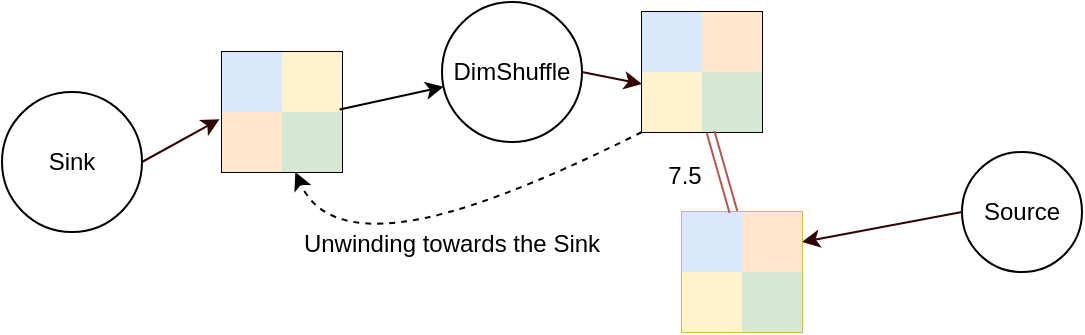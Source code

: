 <mxfile version="14.4.2" type="device"><diagram id="dzN43u1hBWLjYu7egHcY" name="Page-1"><mxGraphModel dx="946" dy="646" grid="1" gridSize="10" guides="1" tooltips="1" connect="1" arrows="1" fold="1" page="1" pageScale="1" pageWidth="827" pageHeight="1169" math="0" shadow="0"><root><mxCell id="0"/><mxCell id="1" parent="0"/><mxCell id="-6lG72uoijFbQmzce9TR-4" value="Sink" style="ellipse;whiteSpace=wrap;html=1;" parent="1" vertex="1"><mxGeometry x="50" y="80" width="70" height="70" as="geometry"/></mxCell><mxCell id="TW2ww-MPRKSN2_upmwK--5" value="" style="endArrow=classic;html=1;strokeColor=#330000;fontFamily=Helvetica;exitX=1;exitY=0.5;exitDx=0;exitDy=0;entryX=-0.02;entryY=0.12;entryDx=0;entryDy=0;entryPerimeter=0;" parent="1" source="-6lG72uoijFbQmzce9TR-4" target="54VhB3zsTRfRKsyuwtZE-5" edge="1"><mxGeometry width="50" height="50" relative="1" as="geometry"><mxPoint x="390" y="320" as="sourcePoint"/><mxPoint x="150" y="218" as="targetPoint"/></mxGeometry></mxCell><mxCell id="54VhB3zsTRfRKsyuwtZE-1" value="" style="shape=table;html=1;whiteSpace=wrap;startSize=0;container=1;collapsible=0;childLayout=tableLayout;" parent="1" vertex="1"><mxGeometry x="160" y="60" width="60" height="60" as="geometry"/></mxCell><mxCell id="54VhB3zsTRfRKsyuwtZE-2" value="" style="shape=partialRectangle;html=1;whiteSpace=wrap;collapsible=0;dropTarget=0;pointerEvents=0;fillColor=none;top=0;left=0;bottom=0;right=0;points=[[0,0.5],[1,0.5]];portConstraint=eastwest;" parent="54VhB3zsTRfRKsyuwtZE-1" vertex="1"><mxGeometry width="60" height="30" as="geometry"/></mxCell><mxCell id="54VhB3zsTRfRKsyuwtZE-3" value="" style="shape=partialRectangle;html=1;whiteSpace=wrap;connectable=0;overflow=hidden;fillColor=#dae8fc;top=0;left=0;bottom=0;right=0;strokeColor=#6c8ebf;" parent="54VhB3zsTRfRKsyuwtZE-2" vertex="1"><mxGeometry width="30" height="30" as="geometry"/></mxCell><mxCell id="54VhB3zsTRfRKsyuwtZE-4" value="" style="shape=partialRectangle;html=1;whiteSpace=wrap;connectable=0;overflow=hidden;fillColor=#fff2cc;top=0;left=0;bottom=0;right=0;strokeColor=#d6b656;" parent="54VhB3zsTRfRKsyuwtZE-2" vertex="1"><mxGeometry x="30" width="30" height="30" as="geometry"/></mxCell><mxCell id="54VhB3zsTRfRKsyuwtZE-5" value="" style="shape=partialRectangle;html=1;whiteSpace=wrap;collapsible=0;dropTarget=0;pointerEvents=0;fillColor=none;top=0;left=0;bottom=0;right=0;points=[[0,0.5],[1,0.5]];portConstraint=eastwest;" parent="54VhB3zsTRfRKsyuwtZE-1" vertex="1"><mxGeometry y="30" width="60" height="30" as="geometry"/></mxCell><mxCell id="54VhB3zsTRfRKsyuwtZE-6" value="" style="shape=partialRectangle;html=1;whiteSpace=wrap;connectable=0;overflow=hidden;fillColor=#ffe6cc;top=0;left=0;bottom=0;right=0;strokeColor=#d79b00;" parent="54VhB3zsTRfRKsyuwtZE-5" vertex="1"><mxGeometry width="30" height="30" as="geometry"/></mxCell><mxCell id="54VhB3zsTRfRKsyuwtZE-7" value="" style="shape=partialRectangle;html=1;whiteSpace=wrap;connectable=0;overflow=hidden;fillColor=#d5e8d4;top=0;left=0;bottom=0;right=0;strokeColor=#82b366;" parent="54VhB3zsTRfRKsyuwtZE-5" vertex="1"><mxGeometry x="30" width="30" height="30" as="geometry"/></mxCell><mxCell id="54VhB3zsTRfRKsyuwtZE-26" value="DimShuffle" style="ellipse;whiteSpace=wrap;html=1;" parent="1" vertex="1"><mxGeometry x="270" y="35" width="70" height="70" as="geometry"/></mxCell><mxCell id="54VhB3zsTRfRKsyuwtZE-27" value="" style="endArrow=classic;html=1;strokeColor=#330000;fontFamily=Helvetica;exitX=1;exitY=0.5;exitDx=0;exitDy=0;entryX=0;entryY=0.2;entryDx=0;entryDy=0;entryPerimeter=0;" parent="1" source="54VhB3zsTRfRKsyuwtZE-26" target="54VhB3zsTRfRKsyuwtZE-32" edge="1"><mxGeometry width="50" height="50" relative="1" as="geometry"><mxPoint x="580" y="320" as="sourcePoint"/><mxPoint x="319" y="83" as="targetPoint"/></mxGeometry></mxCell><mxCell id="54VhB3zsTRfRKsyuwtZE-28" value="" style="shape=table;html=1;whiteSpace=wrap;startSize=0;container=1;collapsible=0;childLayout=tableLayout;" parent="1" vertex="1"><mxGeometry x="370" y="40" width="60" height="60" as="geometry"/></mxCell><mxCell id="54VhB3zsTRfRKsyuwtZE-29" value="" style="shape=partialRectangle;html=1;whiteSpace=wrap;collapsible=0;dropTarget=0;pointerEvents=0;fillColor=none;top=0;left=0;bottom=0;right=0;points=[[0,0.5],[1,0.5]];portConstraint=eastwest;" parent="54VhB3zsTRfRKsyuwtZE-28" vertex="1"><mxGeometry width="60" height="30" as="geometry"/></mxCell><mxCell id="54VhB3zsTRfRKsyuwtZE-30" value="" style="shape=partialRectangle;html=1;whiteSpace=wrap;connectable=0;overflow=hidden;fillColor=#dae8fc;top=0;left=0;bottom=0;right=0;strokeColor=#6c8ebf;" parent="54VhB3zsTRfRKsyuwtZE-29" vertex="1"><mxGeometry width="30" height="30" as="geometry"/></mxCell><mxCell id="54VhB3zsTRfRKsyuwtZE-31" value="" style="shape=partialRectangle;html=1;whiteSpace=wrap;connectable=0;overflow=hidden;fillColor=#ffe6cc;top=0;left=0;bottom=0;right=0;strokeColor=#d79b00;" parent="54VhB3zsTRfRKsyuwtZE-29" vertex="1"><mxGeometry x="30" width="30" height="30" as="geometry"/></mxCell><mxCell id="54VhB3zsTRfRKsyuwtZE-32" value="" style="shape=partialRectangle;html=1;whiteSpace=wrap;collapsible=0;dropTarget=0;pointerEvents=0;fillColor=none;top=0;left=0;bottom=0;right=0;points=[[0,0.5],[1,0.5]];portConstraint=eastwest;" parent="54VhB3zsTRfRKsyuwtZE-28" vertex="1"><mxGeometry y="30" width="60" height="30" as="geometry"/></mxCell><mxCell id="54VhB3zsTRfRKsyuwtZE-33" value="" style="shape=partialRectangle;html=1;whiteSpace=wrap;connectable=0;overflow=hidden;fillColor=#fff2cc;top=0;left=0;bottom=0;right=0;strokeColor=#d6b656;" parent="54VhB3zsTRfRKsyuwtZE-32" vertex="1"><mxGeometry width="30" height="30" as="geometry"/></mxCell><mxCell id="54VhB3zsTRfRKsyuwtZE-34" value="" style="shape=partialRectangle;html=1;whiteSpace=wrap;connectable=0;overflow=hidden;fillColor=#d5e8d4;top=0;left=0;bottom=0;right=0;strokeColor=#82b366;" parent="54VhB3zsTRfRKsyuwtZE-32" vertex="1"><mxGeometry x="30" width="30" height="30" as="geometry"/></mxCell><mxCell id="54VhB3zsTRfRKsyuwtZE-35" style="edgeStyle=none;rounded=0;orthogonalLoop=1;jettySize=auto;html=1;exitX=0.98;exitY=0.96;exitDx=0;exitDy=0;exitPerimeter=0;" parent="1" source="54VhB3zsTRfRKsyuwtZE-2" target="54VhB3zsTRfRKsyuwtZE-26" edge="1"><mxGeometry relative="1" as="geometry"/></mxCell><mxCell id="54VhB3zsTRfRKsyuwtZE-50" value="Source" style="ellipse;whiteSpace=wrap;html=1;" parent="1" vertex="1"><mxGeometry x="530" y="110" width="60" height="60" as="geometry"/></mxCell><mxCell id="54VhB3zsTRfRKsyuwtZE-51" value="" style="endArrow=classic;html=1;strokeColor=#330000;fontFamily=Helvetica;exitX=0;exitY=0.5;exitDx=0;exitDy=0;entryX=1;entryY=0.5;entryDx=0;entryDy=0;" parent="1" source="54VhB3zsTRfRKsyuwtZE-50" target="54VhB3zsTRfRKsyuwtZE-53" edge="1"><mxGeometry width="50" height="50" relative="1" as="geometry"><mxPoint x="580" y="420" as="sourcePoint"/><mxPoint x="319" y="183" as="targetPoint"/></mxGeometry></mxCell><mxCell id="54VhB3zsTRfRKsyuwtZE-52" value="" style="shape=table;html=1;whiteSpace=wrap;startSize=0;container=1;collapsible=0;childLayout=tableLayout;fillColor=#fff2cc;strokeColor=#d6b656;" parent="1" vertex="1"><mxGeometry x="390" y="140" width="60" height="60" as="geometry"/></mxCell><mxCell id="54VhB3zsTRfRKsyuwtZE-53" value="" style="shape=partialRectangle;html=1;whiteSpace=wrap;collapsible=0;dropTarget=0;pointerEvents=0;fillColor=none;top=0;left=0;bottom=0;right=0;points=[[0,0.5],[1,0.5]];portConstraint=eastwest;" parent="54VhB3zsTRfRKsyuwtZE-52" vertex="1"><mxGeometry width="60" height="30" as="geometry"/></mxCell><mxCell id="54VhB3zsTRfRKsyuwtZE-54" value="" style="shape=partialRectangle;html=1;whiteSpace=wrap;connectable=0;overflow=hidden;fillColor=#dae8fc;top=0;left=0;bottom=0;right=0;strokeColor=#6c8ebf;" parent="54VhB3zsTRfRKsyuwtZE-53" vertex="1"><mxGeometry width="30" height="30" as="geometry"/></mxCell><mxCell id="54VhB3zsTRfRKsyuwtZE-55" value="" style="shape=partialRectangle;html=1;whiteSpace=wrap;connectable=0;overflow=hidden;fillColor=#ffe6cc;top=0;left=0;bottom=0;right=0;strokeColor=#d79b00;" parent="54VhB3zsTRfRKsyuwtZE-53" vertex="1"><mxGeometry x="30" width="30" height="30" as="geometry"/></mxCell><mxCell id="54VhB3zsTRfRKsyuwtZE-56" value="" style="shape=partialRectangle;html=1;whiteSpace=wrap;collapsible=0;dropTarget=0;pointerEvents=0;fillColor=none;top=0;left=0;bottom=0;right=0;points=[[0,0.5],[1,0.5]];portConstraint=eastwest;" parent="54VhB3zsTRfRKsyuwtZE-52" vertex="1"><mxGeometry y="30" width="60" height="30" as="geometry"/></mxCell><mxCell id="54VhB3zsTRfRKsyuwtZE-57" value="" style="shape=partialRectangle;html=1;whiteSpace=wrap;connectable=0;overflow=hidden;fillColor=#fff2cc;top=0;left=0;bottom=0;right=0;strokeColor=#d6b656;" parent="54VhB3zsTRfRKsyuwtZE-56" vertex="1"><mxGeometry width="30" height="30" as="geometry"/></mxCell><mxCell id="54VhB3zsTRfRKsyuwtZE-58" value="" style="shape=partialRectangle;html=1;whiteSpace=wrap;connectable=0;overflow=hidden;fillColor=#d5e8d4;top=0;left=0;bottom=0;right=0;strokeColor=#82b366;" parent="54VhB3zsTRfRKsyuwtZE-56" vertex="1"><mxGeometry x="30" width="30" height="30" as="geometry"/></mxCell><mxCell id="54VhB3zsTRfRKsyuwtZE-59" value="" style="endArrow=none;html=1;shape=link;fillColor=#f8cecc;strokeColor=#b85450;" parent="1" source="54VhB3zsTRfRKsyuwtZE-32" target="54VhB3zsTRfRKsyuwtZE-53" edge="1"><mxGeometry width="50" height="50" relative="1" as="geometry"><mxPoint x="390" y="320" as="sourcePoint"/><mxPoint x="440" y="270" as="targetPoint"/></mxGeometry></mxCell><mxCell id="54VhB3zsTRfRKsyuwtZE-60" value="7.5" style="text;html=1;align=center;verticalAlign=middle;resizable=0;points=[];autosize=1;" parent="1" vertex="1"><mxGeometry x="376" y="112" width="30" height="20" as="geometry"/></mxCell><mxCell id="1M61TeJBCYLidvmGUJ4d-2" value="" style="curved=1;endArrow=classic;html=1;dashed=1;" edge="1" parent="1" source="54VhB3zsTRfRKsyuwtZE-32" target="54VhB3zsTRfRKsyuwtZE-5"><mxGeometry width="50" height="50" relative="1" as="geometry"><mxPoint x="390" y="360" as="sourcePoint"/><mxPoint x="440" y="310" as="targetPoint"/><Array as="points"><mxPoint x="290" y="140"/><mxPoint x="210" y="150"/></Array></mxGeometry></mxCell><mxCell id="1M61TeJBCYLidvmGUJ4d-3" value="Unwinding towards the Sink" style="text;html=1;strokeColor=none;fillColor=none;align=center;verticalAlign=middle;whiteSpace=wrap;rounded=0;" vertex="1" parent="1"><mxGeometry x="190" y="141" width="170" height="30" as="geometry"/></mxCell></root></mxGraphModel></diagram></mxfile>